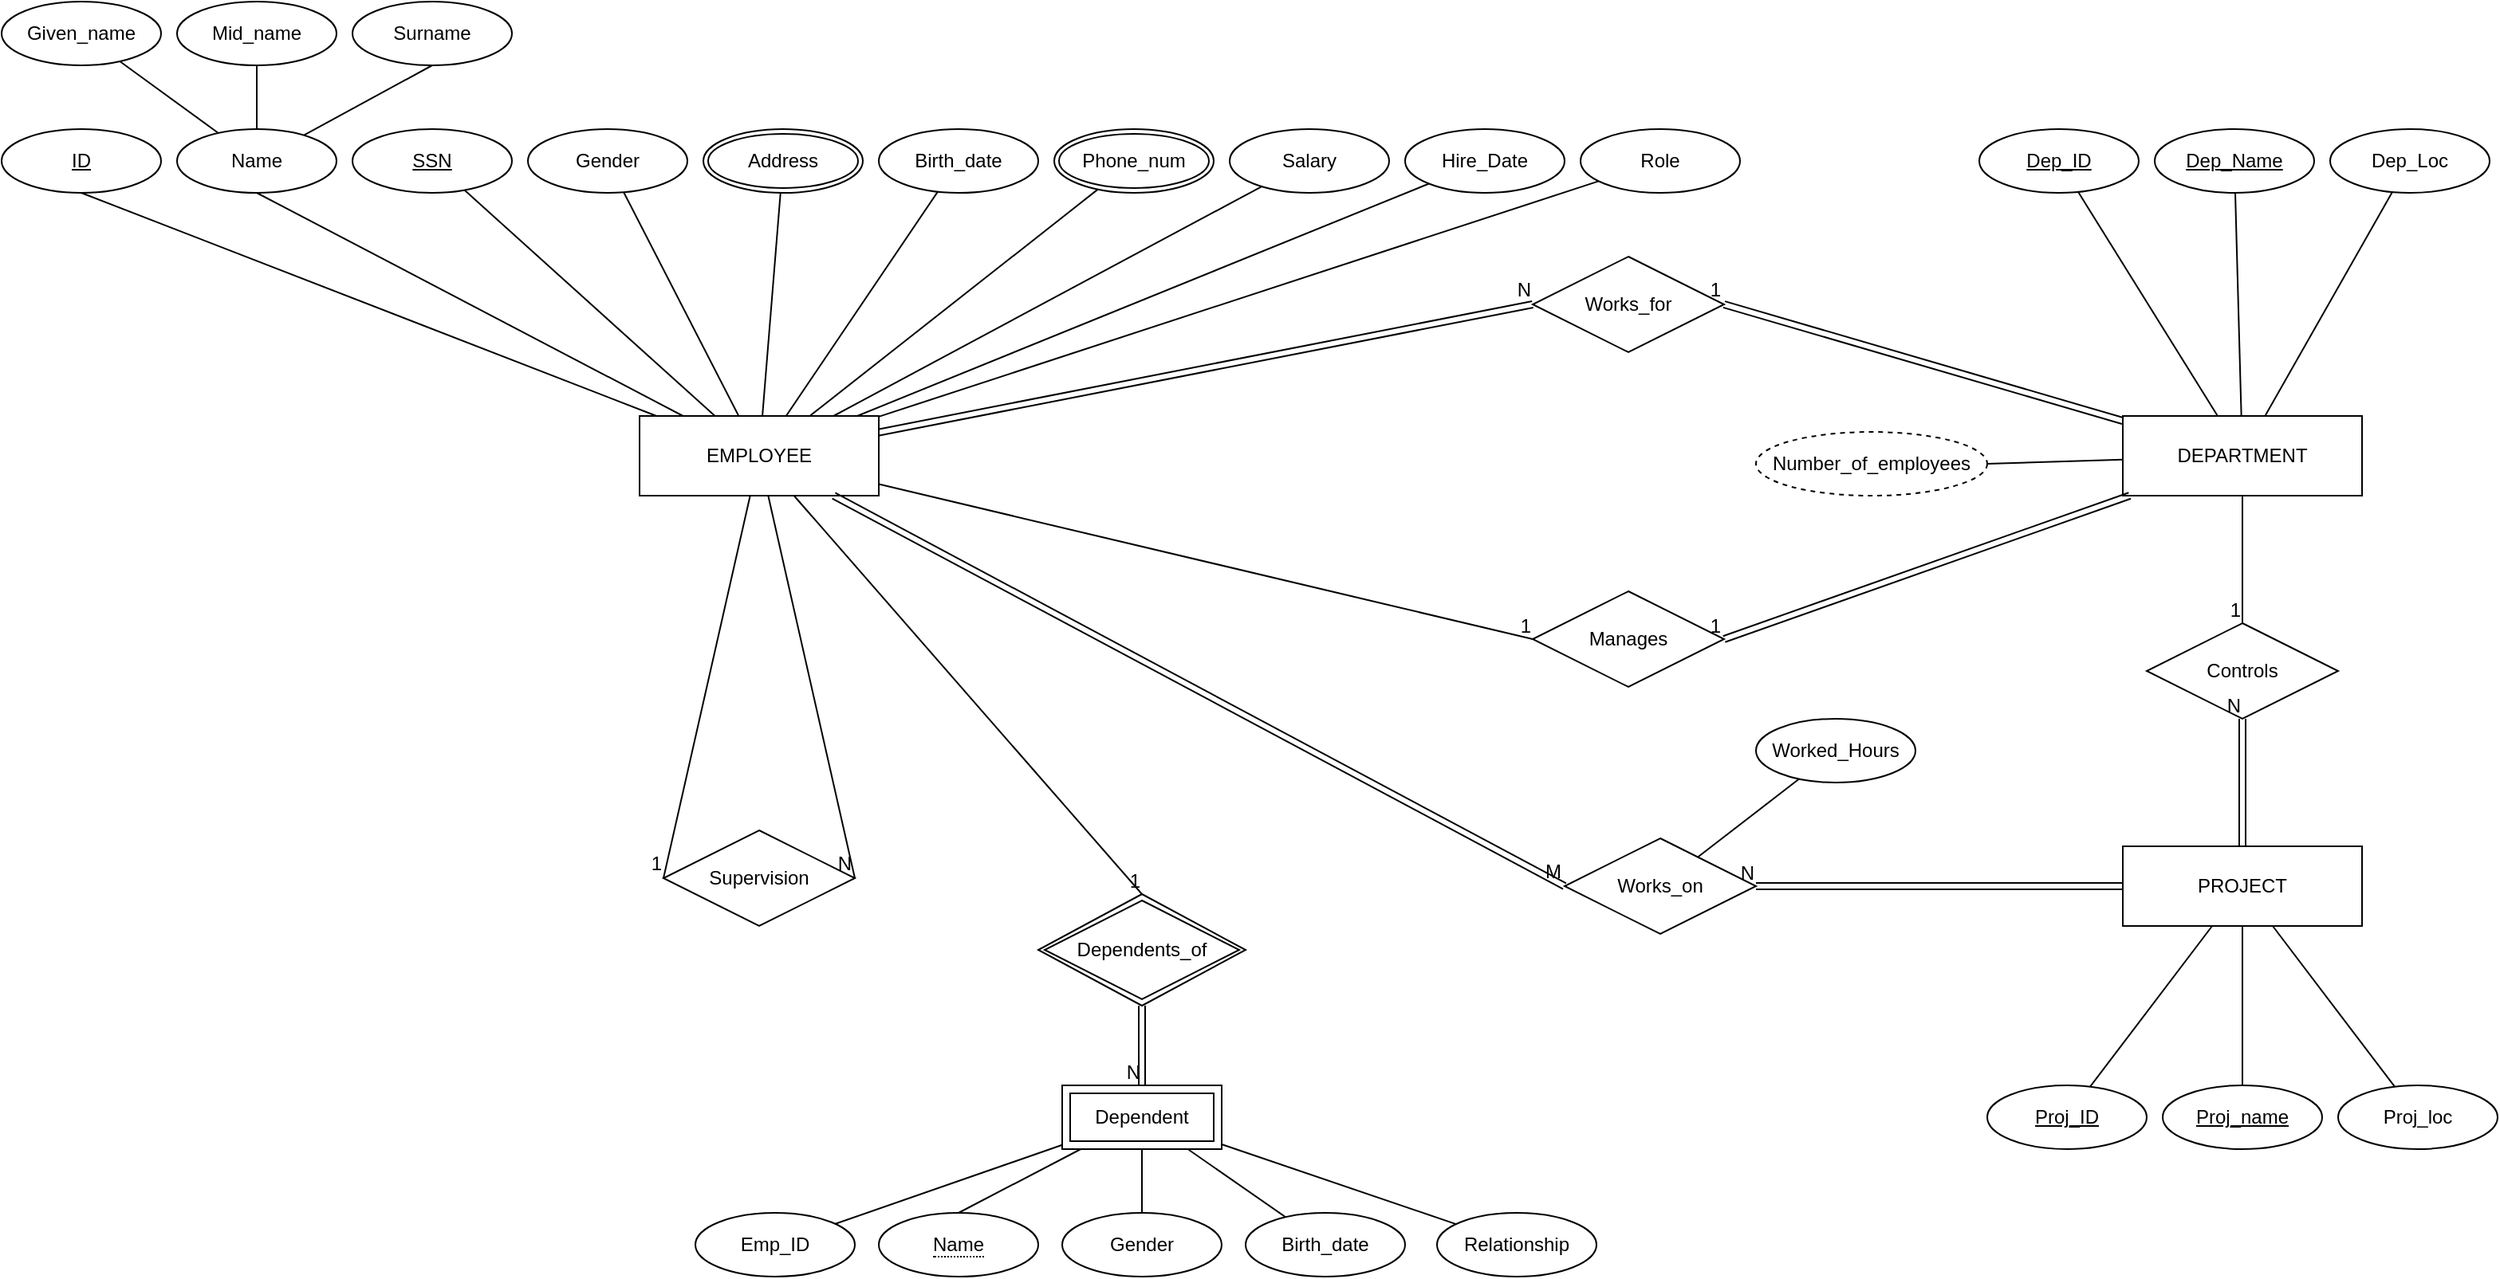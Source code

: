 <mxfile version="27.0.6">
  <diagram id="R2lEEEUBdFMjLlhIrx00" name="Page-1">
    <mxGraphModel dx="1048" dy="1816" grid="1" gridSize="10" guides="1" tooltips="1" connect="1" arrows="0" fold="1" page="1" pageScale="1" pageWidth="850" pageHeight="1100" math="0" shadow="0" extFonts="Permanent Marker^https://fonts.googleapis.com/css?family=Permanent+Marker">
      <root>
        <mxCell id="0" />
        <mxCell id="1" parent="0" />
        <mxCell id="DGyCyMm6i7E1QIW6mR5m-5" value="EMPLOYEE" style="whiteSpace=wrap;html=1;align=center;" parent="1" vertex="1">
          <mxGeometry x="400" y="180" width="150" height="50" as="geometry" />
        </mxCell>
        <mxCell id="DGyCyMm6i7E1QIW6mR5m-7" value="Given_name" style="ellipse;whiteSpace=wrap;html=1;align=center;" parent="1" vertex="1">
          <mxGeometry y="-80" width="100" height="40" as="geometry" />
        </mxCell>
        <mxCell id="DGyCyMm6i7E1QIW6mR5m-8" value="Surname" style="ellipse;whiteSpace=wrap;html=1;align=center;" parent="1" vertex="1">
          <mxGeometry x="220" y="-80" width="100" height="40" as="geometry" />
        </mxCell>
        <mxCell id="DGyCyMm6i7E1QIW6mR5m-9" value="" style="endArrow=none;html=1;rounded=0;" parent="1" source="DGyCyMm6i7E1QIW6mR5m-7" target="DGyCyMm6i7E1QIW6mR5m-14" edge="1">
          <mxGeometry relative="1" as="geometry">
            <mxPoint x="330" y="190" as="sourcePoint" />
            <mxPoint x="490" y="190" as="targetPoint" />
          </mxGeometry>
        </mxCell>
        <mxCell id="DGyCyMm6i7E1QIW6mR5m-10" value="" style="endArrow=none;html=1;rounded=0;entryX=0.5;entryY=1;entryDx=0;entryDy=0;" parent="1" source="DGyCyMm6i7E1QIW6mR5m-14" target="DGyCyMm6i7E1QIW6mR5m-8" edge="1">
          <mxGeometry relative="1" as="geometry">
            <mxPoint x="160" y="80" as="sourcePoint" />
            <mxPoint x="320" y="80" as="targetPoint" />
          </mxGeometry>
        </mxCell>
        <mxCell id="DGyCyMm6i7E1QIW6mR5m-11" value="ID" style="ellipse;whiteSpace=wrap;html=1;align=center;fontStyle=4;" parent="1" vertex="1">
          <mxGeometry width="100" height="40" as="geometry" />
        </mxCell>
        <mxCell id="DGyCyMm6i7E1QIW6mR5m-12" value="" style="endArrow=none;html=1;rounded=0;exitX=0.5;exitY=1;exitDx=0;exitDy=0;" parent="1" source="DGyCyMm6i7E1QIW6mR5m-11" target="DGyCyMm6i7E1QIW6mR5m-5" edge="1">
          <mxGeometry relative="1" as="geometry">
            <mxPoint x="330" y="190" as="sourcePoint" />
            <mxPoint x="150" y="190" as="targetPoint" />
          </mxGeometry>
        </mxCell>
        <mxCell id="DGyCyMm6i7E1QIW6mR5m-14" value="Name" style="ellipse;whiteSpace=wrap;html=1;align=center;" parent="1" vertex="1">
          <mxGeometry x="110" width="100" height="40" as="geometry" />
        </mxCell>
        <mxCell id="DGyCyMm6i7E1QIW6mR5m-15" value="" style="endArrow=none;html=1;rounded=0;entryX=0.5;entryY=1;entryDx=0;entryDy=0;" parent="1" source="DGyCyMm6i7E1QIW6mR5m-5" target="DGyCyMm6i7E1QIW6mR5m-14" edge="1">
          <mxGeometry relative="1" as="geometry">
            <mxPoint x="100" y="190" as="sourcePoint" />
            <mxPoint x="260" y="190" as="targetPoint" />
          </mxGeometry>
        </mxCell>
        <mxCell id="DGyCyMm6i7E1QIW6mR5m-16" value="Mid_name" style="ellipse;whiteSpace=wrap;html=1;align=center;" parent="1" vertex="1">
          <mxGeometry x="110" y="-80" width="100" height="40" as="geometry" />
        </mxCell>
        <mxCell id="DGyCyMm6i7E1QIW6mR5m-17" value="" style="endArrow=none;html=1;rounded=0;" parent="1" source="DGyCyMm6i7E1QIW6mR5m-16" target="DGyCyMm6i7E1QIW6mR5m-14" edge="1">
          <mxGeometry relative="1" as="geometry">
            <mxPoint x="330" y="20" as="sourcePoint" />
            <mxPoint x="490" y="20" as="targetPoint" />
          </mxGeometry>
        </mxCell>
        <mxCell id="DGyCyMm6i7E1QIW6mR5m-19" value="SSN" style="ellipse;whiteSpace=wrap;html=1;align=center;fontStyle=4;" parent="1" vertex="1">
          <mxGeometry x="220" width="100" height="40" as="geometry" />
        </mxCell>
        <mxCell id="DGyCyMm6i7E1QIW6mR5m-20" value="" style="endArrow=none;html=1;rounded=0;" parent="1" source="DGyCyMm6i7E1QIW6mR5m-5" target="DGyCyMm6i7E1QIW6mR5m-19" edge="1">
          <mxGeometry relative="1" as="geometry">
            <mxPoint x="290" y="20" as="sourcePoint" />
            <mxPoint x="450" y="20" as="targetPoint" />
          </mxGeometry>
        </mxCell>
        <mxCell id="DGyCyMm6i7E1QIW6mR5m-21" value="Gender" style="ellipse;whiteSpace=wrap;html=1;align=center;" parent="1" vertex="1">
          <mxGeometry x="330" width="100" height="40" as="geometry" />
        </mxCell>
        <mxCell id="DGyCyMm6i7E1QIW6mR5m-22" value="" style="endArrow=none;html=1;rounded=0;" parent="1" source="DGyCyMm6i7E1QIW6mR5m-5" target="DGyCyMm6i7E1QIW6mR5m-21" edge="1">
          <mxGeometry relative="1" as="geometry">
            <mxPoint x="320" y="20" as="sourcePoint" />
            <mxPoint x="480" y="20" as="targetPoint" />
          </mxGeometry>
        </mxCell>
        <mxCell id="DGyCyMm6i7E1QIW6mR5m-23" value="Address" style="ellipse;shape=doubleEllipse;margin=3;whiteSpace=wrap;html=1;align=center;" parent="1" vertex="1">
          <mxGeometry x="440" width="100" height="40" as="geometry" />
        </mxCell>
        <mxCell id="DGyCyMm6i7E1QIW6mR5m-24" value="" style="endArrow=none;html=1;rounded=0;" parent="1" source="DGyCyMm6i7E1QIW6mR5m-5" target="DGyCyMm6i7E1QIW6mR5m-23" edge="1">
          <mxGeometry relative="1" as="geometry">
            <mxPoint x="300" y="190" as="sourcePoint" />
            <mxPoint x="460" y="190" as="targetPoint" />
          </mxGeometry>
        </mxCell>
        <mxCell id="DGyCyMm6i7E1QIW6mR5m-25" value="Birth_date" style="ellipse;whiteSpace=wrap;html=1;align=center;" parent="1" vertex="1">
          <mxGeometry x="550" width="100" height="40" as="geometry" />
        </mxCell>
        <mxCell id="DGyCyMm6i7E1QIW6mR5m-29" value="" style="endArrow=none;html=1;rounded=0;" parent="1" source="DGyCyMm6i7E1QIW6mR5m-5" target="DGyCyMm6i7E1QIW6mR5m-25" edge="1">
          <mxGeometry relative="1" as="geometry">
            <mxPoint x="370" y="110" as="sourcePoint" />
            <mxPoint x="530" y="110" as="targetPoint" />
          </mxGeometry>
        </mxCell>
        <mxCell id="DGyCyMm6i7E1QIW6mR5m-31" value="Salary" style="ellipse;whiteSpace=wrap;html=1;align=center;" parent="1" vertex="1">
          <mxGeometry x="770" width="100" height="40" as="geometry" />
        </mxCell>
        <mxCell id="DGyCyMm6i7E1QIW6mR5m-32" value="" style="endArrow=none;html=1;rounded=0;" parent="1" source="DGyCyMm6i7E1QIW6mR5m-5" target="DGyCyMm6i7E1QIW6mR5m-31" edge="1">
          <mxGeometry relative="1" as="geometry">
            <mxPoint x="510" y="100" as="sourcePoint" />
            <mxPoint x="670" y="100" as="targetPoint" />
          </mxGeometry>
        </mxCell>
        <mxCell id="DGyCyMm6i7E1QIW6mR5m-34" value="" style="endArrow=none;html=1;rounded=0;" parent="1" source="DGyCyMm6i7E1QIW6mR5m-5" target="zAqfdsrkWJlYxSNTXP81-5" edge="1">
          <mxGeometry relative="1" as="geometry">
            <mxPoint x="570" y="120" as="sourcePoint" />
            <mxPoint x="687.279" y="37.816" as="targetPoint" />
          </mxGeometry>
        </mxCell>
        <mxCell id="LaG2kn6Hpm8LccnMGh0O-1" value="Hire_&lt;span style=&quot;background-color: transparent; color: light-dark(rgb(0, 0, 0), rgb(255, 255, 255));&quot;&gt;Date&lt;/span&gt;" style="ellipse;whiteSpace=wrap;html=1;align=center;" parent="1" vertex="1">
          <mxGeometry x="880" width="100" height="40" as="geometry" />
        </mxCell>
        <mxCell id="LaG2kn6Hpm8LccnMGh0O-2" value="" style="endArrow=none;html=1;rounded=0;" parent="1" source="DGyCyMm6i7E1QIW6mR5m-5" target="LaG2kn6Hpm8LccnMGh0O-1" edge="1">
          <mxGeometry relative="1" as="geometry">
            <mxPoint x="690" y="110" as="sourcePoint" />
            <mxPoint x="850" y="110" as="targetPoint" />
          </mxGeometry>
        </mxCell>
        <mxCell id="LaG2kn6Hpm8LccnMGh0O-3" value="DEPARTMENT" style="whiteSpace=wrap;html=1;align=center;" parent="1" vertex="1">
          <mxGeometry x="1330" y="180" width="150" height="50" as="geometry" />
        </mxCell>
        <mxCell id="LaG2kn6Hpm8LccnMGh0O-5" value="Dep_ID" style="ellipse;whiteSpace=wrap;html=1;align=center;fontStyle=4;" parent="1" vertex="1">
          <mxGeometry x="1240" width="100" height="40" as="geometry" />
        </mxCell>
        <mxCell id="LaG2kn6Hpm8LccnMGh0O-6" value="Dep_Name" style="ellipse;whiteSpace=wrap;html=1;align=center;fontStyle=4;" parent="1" vertex="1">
          <mxGeometry x="1350" width="100" height="40" as="geometry" />
        </mxCell>
        <mxCell id="LaG2kn6Hpm8LccnMGh0O-8" value="" style="endArrow=none;html=1;rounded=0;" parent="1" source="LaG2kn6Hpm8LccnMGh0O-5" target="LaG2kn6Hpm8LccnMGh0O-3" edge="1">
          <mxGeometry relative="1" as="geometry">
            <mxPoint x="320" y="510" as="sourcePoint" />
            <mxPoint x="480" y="510" as="targetPoint" />
          </mxGeometry>
        </mxCell>
        <mxCell id="LaG2kn6Hpm8LccnMGh0O-9" value="" style="endArrow=none;html=1;rounded=0;" parent="1" source="LaG2kn6Hpm8LccnMGh0O-6" target="LaG2kn6Hpm8LccnMGh0O-3" edge="1">
          <mxGeometry relative="1" as="geometry">
            <mxPoint x="450" y="510" as="sourcePoint" />
            <mxPoint x="610" y="510" as="targetPoint" />
          </mxGeometry>
        </mxCell>
        <mxCell id="LaG2kn6Hpm8LccnMGh0O-10" value="" style="endArrow=none;html=1;rounded=0;" parent="1" source="zAqfdsrkWJlYxSNTXP81-1" target="LaG2kn6Hpm8LccnMGh0O-3" edge="1">
          <mxGeometry relative="1" as="geometry">
            <mxPoint x="1498.947" y="39.505" as="sourcePoint" />
            <mxPoint x="710" y="510" as="targetPoint" />
          </mxGeometry>
        </mxCell>
        <mxCell id="L0dqfXICZT49HhjWpMW9-1" value="Works_for" style="shape=rhombus;perimeter=rhombusPerimeter;whiteSpace=wrap;html=1;align=center;" parent="1" vertex="1">
          <mxGeometry x="960" y="80" width="120" height="60" as="geometry" />
        </mxCell>
        <mxCell id="L0dqfXICZT49HhjWpMW9-2" value="Manages" style="shape=rhombus;perimeter=rhombusPerimeter;whiteSpace=wrap;html=1;align=center;" parent="1" vertex="1">
          <mxGeometry x="960" y="290" width="120" height="60" as="geometry" />
        </mxCell>
        <mxCell id="L0dqfXICZT49HhjWpMW9-3" value="" style="shape=link;html=1;rounded=0;entryX=0;entryY=0.5;entryDx=0;entryDy=0;" parent="1" source="DGyCyMm6i7E1QIW6mR5m-5" target="L0dqfXICZT49HhjWpMW9-1" edge="1">
          <mxGeometry relative="1" as="geometry">
            <mxPoint x="720" y="200" as="sourcePoint" />
            <mxPoint x="880" y="200" as="targetPoint" />
          </mxGeometry>
        </mxCell>
        <mxCell id="L0dqfXICZT49HhjWpMW9-4" value="N" style="resizable=0;html=1;whiteSpace=wrap;align=right;verticalAlign=bottom;" parent="L0dqfXICZT49HhjWpMW9-3" connectable="0" vertex="1">
          <mxGeometry x="1" relative="1" as="geometry" />
        </mxCell>
        <mxCell id="L0dqfXICZT49HhjWpMW9-5" value="" style="shape=link;html=1;rounded=0;entryX=1;entryY=0.5;entryDx=0;entryDy=0;" parent="1" source="LaG2kn6Hpm8LccnMGh0O-3" target="L0dqfXICZT49HhjWpMW9-1" edge="1">
          <mxGeometry relative="1" as="geometry">
            <mxPoint x="1660" y="160" as="sourcePoint" />
            <mxPoint x="1500" y="160" as="targetPoint" />
          </mxGeometry>
        </mxCell>
        <mxCell id="L0dqfXICZT49HhjWpMW9-6" value="1" style="resizable=0;html=1;whiteSpace=wrap;align=right;verticalAlign=bottom;" parent="L0dqfXICZT49HhjWpMW9-5" connectable="0" vertex="1">
          <mxGeometry x="1" relative="1" as="geometry" />
        </mxCell>
        <mxCell id="L0dqfXICZT49HhjWpMW9-8" value="" style="endArrow=none;html=1;rounded=0;entryX=0;entryY=0.5;entryDx=0;entryDy=0;" parent="1" source="DGyCyMm6i7E1QIW6mR5m-5" target="L0dqfXICZT49HhjWpMW9-2" edge="1">
          <mxGeometry relative="1" as="geometry">
            <mxPoint x="670" y="260" as="sourcePoint" />
            <mxPoint x="830" y="260" as="targetPoint" />
          </mxGeometry>
        </mxCell>
        <mxCell id="L0dqfXICZT49HhjWpMW9-9" value="1" style="resizable=0;html=1;whiteSpace=wrap;align=right;verticalAlign=bottom;" parent="L0dqfXICZT49HhjWpMW9-8" connectable="0" vertex="1">
          <mxGeometry x="1" relative="1" as="geometry" />
        </mxCell>
        <mxCell id="L0dqfXICZT49HhjWpMW9-10" value="" style="shape=link;html=1;rounded=0;entryX=1;entryY=0.5;entryDx=0;entryDy=0;" parent="1" source="LaG2kn6Hpm8LccnMGh0O-3" target="L0dqfXICZT49HhjWpMW9-2" edge="1">
          <mxGeometry relative="1" as="geometry">
            <mxPoint x="1320" y="270" as="sourcePoint" />
            <mxPoint x="1160" y="270" as="targetPoint" />
          </mxGeometry>
        </mxCell>
        <mxCell id="L0dqfXICZT49HhjWpMW9-11" value="1" style="resizable=0;html=1;whiteSpace=wrap;align=right;verticalAlign=bottom;" parent="L0dqfXICZT49HhjWpMW9-10" connectable="0" vertex="1">
          <mxGeometry x="1" relative="1" as="geometry" />
        </mxCell>
        <mxCell id="L0dqfXICZT49HhjWpMW9-12" value="Supervision" style="shape=rhombus;perimeter=rhombusPerimeter;whiteSpace=wrap;html=1;align=center;" parent="1" vertex="1">
          <mxGeometry x="415" y="440" width="120" height="60" as="geometry" />
        </mxCell>
        <mxCell id="L0dqfXICZT49HhjWpMW9-16" value="" style="endArrow=none;html=1;rounded=0;entryX=1;entryY=0.5;entryDx=0;entryDy=0;" parent="1" source="DGyCyMm6i7E1QIW6mR5m-5" target="L0dqfXICZT49HhjWpMW9-12" edge="1">
          <mxGeometry relative="1" as="geometry">
            <mxPoint x="520" y="330" as="sourcePoint" />
            <mxPoint x="680" y="330" as="targetPoint" />
          </mxGeometry>
        </mxCell>
        <mxCell id="L0dqfXICZT49HhjWpMW9-17" value="N" style="resizable=0;html=1;whiteSpace=wrap;align=right;verticalAlign=bottom;" parent="L0dqfXICZT49HhjWpMW9-16" connectable="0" vertex="1">
          <mxGeometry x="1" relative="1" as="geometry" />
        </mxCell>
        <mxCell id="L0dqfXICZT49HhjWpMW9-18" value="" style="endArrow=none;html=1;rounded=0;entryX=0;entryY=0.5;entryDx=0;entryDy=0;" parent="1" source="DGyCyMm6i7E1QIW6mR5m-5" target="L0dqfXICZT49HhjWpMW9-12" edge="1">
          <mxGeometry relative="1" as="geometry">
            <mxPoint x="380" y="310" as="sourcePoint" />
            <mxPoint x="480" y="380" as="targetPoint" />
          </mxGeometry>
        </mxCell>
        <mxCell id="L0dqfXICZT49HhjWpMW9-19" value="1" style="resizable=0;html=1;whiteSpace=wrap;align=right;verticalAlign=bottom;" parent="L0dqfXICZT49HhjWpMW9-18" connectable="0" vertex="1">
          <mxGeometry x="1" relative="1" as="geometry" />
        </mxCell>
        <mxCell id="Hfeq7QUp48aI9Lyy1I4S-1" value="PROJECT" style="whiteSpace=wrap;html=1;align=center;" parent="1" vertex="1">
          <mxGeometry x="1330" y="450" width="150" height="50" as="geometry" />
        </mxCell>
        <mxCell id="Hfeq7QUp48aI9Lyy1I4S-2" value="Controls" style="shape=rhombus;perimeter=rhombusPerimeter;whiteSpace=wrap;html=1;align=center;" parent="1" vertex="1">
          <mxGeometry x="1345" y="310" width="120" height="60" as="geometry" />
        </mxCell>
        <mxCell id="Hfeq7QUp48aI9Lyy1I4S-9" value="Works_on" style="shape=rhombus;perimeter=rhombusPerimeter;whiteSpace=wrap;html=1;align=center;" parent="1" vertex="1">
          <mxGeometry x="980" y="445" width="120" height="60" as="geometry" />
        </mxCell>
        <mxCell id="Hfeq7QUp48aI9Lyy1I4S-10" value="Proj_ID" style="ellipse;whiteSpace=wrap;html=1;align=center;fontStyle=4;" parent="1" vertex="1">
          <mxGeometry x="1245" y="600" width="100" height="40" as="geometry" />
        </mxCell>
        <mxCell id="Hfeq7QUp48aI9Lyy1I4S-11" value="Proj_name" style="ellipse;whiteSpace=wrap;html=1;align=center;fontStyle=4;" parent="1" vertex="1">
          <mxGeometry x="1355" y="600" width="100" height="40" as="geometry" />
        </mxCell>
        <mxCell id="Hfeq7QUp48aI9Lyy1I4S-12" value="Proj_loc" style="ellipse;whiteSpace=wrap;html=1;align=center;" parent="1" vertex="1">
          <mxGeometry x="1465" y="600" width="100" height="40" as="geometry" />
        </mxCell>
        <mxCell id="Hfeq7QUp48aI9Lyy1I4S-13" value="" style="endArrow=none;html=1;rounded=0;" parent="1" source="Hfeq7QUp48aI9Lyy1I4S-10" target="Hfeq7QUp48aI9Lyy1I4S-1" edge="1">
          <mxGeometry relative="1" as="geometry">
            <mxPoint x="1310" y="580" as="sourcePoint" />
            <mxPoint x="1430" y="550" as="targetPoint" />
          </mxGeometry>
        </mxCell>
        <mxCell id="Hfeq7QUp48aI9Lyy1I4S-14" value="" style="endArrow=none;html=1;rounded=0;exitX=0.5;exitY=0;exitDx=0;exitDy=0;" parent="1" source="Hfeq7QUp48aI9Lyy1I4S-11" target="Hfeq7QUp48aI9Lyy1I4S-1" edge="1">
          <mxGeometry relative="1" as="geometry">
            <mxPoint x="1390" y="570" as="sourcePoint" />
            <mxPoint x="1580" y="570" as="targetPoint" />
          </mxGeometry>
        </mxCell>
        <mxCell id="Hfeq7QUp48aI9Lyy1I4S-15" value="" style="endArrow=none;html=1;rounded=0;" parent="1" source="Hfeq7QUp48aI9Lyy1I4S-1" target="Hfeq7QUp48aI9Lyy1I4S-12" edge="1">
          <mxGeometry relative="1" as="geometry">
            <mxPoint x="1490" y="550" as="sourcePoint" />
            <mxPoint x="1650" y="550" as="targetPoint" />
          </mxGeometry>
        </mxCell>
        <mxCell id="Hfeq7QUp48aI9Lyy1I4S-22" value="Worked_Hours" style="ellipse;whiteSpace=wrap;html=1;align=center;" parent="1" vertex="1">
          <mxGeometry x="1100" y="370" width="100" height="40" as="geometry" />
        </mxCell>
        <mxCell id="Hfeq7QUp48aI9Lyy1I4S-23" value="" style="endArrow=none;html=1;rounded=0;" parent="1" source="Hfeq7QUp48aI9Lyy1I4S-9" target="Hfeq7QUp48aI9Lyy1I4S-22" edge="1">
          <mxGeometry relative="1" as="geometry">
            <mxPoint x="950" y="390" as="sourcePoint" />
            <mxPoint x="1110" y="390" as="targetPoint" />
          </mxGeometry>
        </mxCell>
        <mxCell id="Hfeq7QUp48aI9Lyy1I4S-26" value="" style="shape=link;html=1;rounded=0;entryX=0;entryY=0.5;entryDx=0;entryDy=0;" parent="1" source="DGyCyMm6i7E1QIW6mR5m-5" target="Hfeq7QUp48aI9Lyy1I4S-9" edge="1">
          <mxGeometry relative="1" as="geometry">
            <mxPoint x="610" y="380" as="sourcePoint" />
            <mxPoint x="770" y="380" as="targetPoint" />
          </mxGeometry>
        </mxCell>
        <mxCell id="Hfeq7QUp48aI9Lyy1I4S-27" value="M" style="resizable=0;html=1;whiteSpace=wrap;align=right;verticalAlign=bottom;" parent="Hfeq7QUp48aI9Lyy1I4S-26" connectable="0" vertex="1">
          <mxGeometry x="1" relative="1" as="geometry" />
        </mxCell>
        <mxCell id="Hfeq7QUp48aI9Lyy1I4S-28" value="" style="shape=link;html=1;rounded=0;entryX=1;entryY=0.5;entryDx=0;entryDy=0;" parent="1" source="Hfeq7QUp48aI9Lyy1I4S-1" target="Hfeq7QUp48aI9Lyy1I4S-9" edge="1">
          <mxGeometry relative="1" as="geometry">
            <mxPoint x="1300" y="470" as="sourcePoint" />
            <mxPoint x="1140" y="470" as="targetPoint" />
          </mxGeometry>
        </mxCell>
        <mxCell id="Hfeq7QUp48aI9Lyy1I4S-29" value="N" style="resizable=0;html=1;whiteSpace=wrap;align=right;verticalAlign=bottom;" parent="Hfeq7QUp48aI9Lyy1I4S-28" connectable="0" vertex="1">
          <mxGeometry x="1" relative="1" as="geometry" />
        </mxCell>
        <mxCell id="Hfeq7QUp48aI9Lyy1I4S-30" value="" style="endArrow=none;html=1;rounded=0;" parent="1" source="LaG2kn6Hpm8LccnMGh0O-3" target="Hfeq7QUp48aI9Lyy1I4S-2" edge="1">
          <mxGeometry relative="1" as="geometry">
            <mxPoint x="1330" y="290" as="sourcePoint" />
            <mxPoint x="1490" y="290" as="targetPoint" />
          </mxGeometry>
        </mxCell>
        <mxCell id="Hfeq7QUp48aI9Lyy1I4S-31" value="1" style="resizable=0;html=1;whiteSpace=wrap;align=right;verticalAlign=bottom;" parent="Hfeq7QUp48aI9Lyy1I4S-30" connectable="0" vertex="1">
          <mxGeometry x="1" relative="1" as="geometry" />
        </mxCell>
        <mxCell id="Hfeq7QUp48aI9Lyy1I4S-32" value="" style="shape=link;html=1;rounded=0;" parent="1" source="Hfeq7QUp48aI9Lyy1I4S-1" target="Hfeq7QUp48aI9Lyy1I4S-2" edge="1">
          <mxGeometry relative="1" as="geometry">
            <mxPoint x="1330" y="420" as="sourcePoint" />
            <mxPoint x="1490" y="420" as="targetPoint" />
          </mxGeometry>
        </mxCell>
        <mxCell id="Hfeq7QUp48aI9Lyy1I4S-33" value="N" style="resizable=0;html=1;whiteSpace=wrap;align=right;verticalAlign=bottom;" parent="Hfeq7QUp48aI9Lyy1I4S-32" connectable="0" vertex="1">
          <mxGeometry x="1" relative="1" as="geometry" />
        </mxCell>
        <mxCell id="Hfeq7QUp48aI9Lyy1I4S-34" value="Dependen&lt;span style=&quot;background-color: transparent; color: light-dark(rgb(0, 0, 0), rgb(255, 255, 255));&quot;&gt;ts_of&lt;/span&gt;" style="shape=rhombus;double=1;perimeter=rhombusPerimeter;whiteSpace=wrap;html=1;align=center;" parent="1" vertex="1">
          <mxGeometry x="650" y="480" width="130" height="70" as="geometry" />
        </mxCell>
        <mxCell id="Hfeq7QUp48aI9Lyy1I4S-35" value="" style="endArrow=none;html=1;rounded=0;entryX=0.5;entryY=0;entryDx=0;entryDy=0;" parent="1" source="DGyCyMm6i7E1QIW6mR5m-5" target="Hfeq7QUp48aI9Lyy1I4S-34" edge="1">
          <mxGeometry relative="1" as="geometry">
            <mxPoint x="610" y="380" as="sourcePoint" />
            <mxPoint x="770" y="380" as="targetPoint" />
          </mxGeometry>
        </mxCell>
        <mxCell id="Hfeq7QUp48aI9Lyy1I4S-36" value="1" style="resizable=0;html=1;whiteSpace=wrap;align=right;verticalAlign=bottom;" parent="Hfeq7QUp48aI9Lyy1I4S-35" connectable="0" vertex="1">
          <mxGeometry x="1" relative="1" as="geometry" />
        </mxCell>
        <mxCell id="Hfeq7QUp48aI9Lyy1I4S-37" value="Dependent" style="shape=ext;margin=3;double=1;whiteSpace=wrap;html=1;align=center;" parent="1" vertex="1">
          <mxGeometry x="665" y="600" width="100" height="40" as="geometry" />
        </mxCell>
        <mxCell id="Hfeq7QUp48aI9Lyy1I4S-38" value="" style="shape=link;html=1;rounded=0;exitX=0.5;exitY=1;exitDx=0;exitDy=0;" parent="1" source="Hfeq7QUp48aI9Lyy1I4S-34" target="Hfeq7QUp48aI9Lyy1I4S-37" edge="1">
          <mxGeometry relative="1" as="geometry">
            <mxPoint x="680" y="720" as="sourcePoint" />
            <mxPoint x="840" y="720" as="targetPoint" />
          </mxGeometry>
        </mxCell>
        <mxCell id="Hfeq7QUp48aI9Lyy1I4S-39" value="N" style="resizable=0;html=1;whiteSpace=wrap;align=right;verticalAlign=bottom;" parent="Hfeq7QUp48aI9Lyy1I4S-38" connectable="0" vertex="1">
          <mxGeometry x="1" relative="1" as="geometry" />
        </mxCell>
        <mxCell id="Hfeq7QUp48aI9Lyy1I4S-40" value="&lt;span style=&quot;border-bottom: 1px dotted&quot;&gt;Name&lt;/span&gt;" style="ellipse;whiteSpace=wrap;html=1;align=center;" parent="1" vertex="1">
          <mxGeometry x="550" y="680" width="100" height="40" as="geometry" />
        </mxCell>
        <mxCell id="Hfeq7QUp48aI9Lyy1I4S-41" value="Gender" style="ellipse;whiteSpace=wrap;html=1;align=center;" parent="1" vertex="1">
          <mxGeometry x="665" y="680" width="100" height="40" as="geometry" />
        </mxCell>
        <mxCell id="Hfeq7QUp48aI9Lyy1I4S-42" value="Birth_date" style="ellipse;whiteSpace=wrap;html=1;align=center;" parent="1" vertex="1">
          <mxGeometry x="780" y="680" width="100" height="40" as="geometry" />
        </mxCell>
        <mxCell id="Hfeq7QUp48aI9Lyy1I4S-43" value="Relationship" style="ellipse;whiteSpace=wrap;html=1;align=center;" parent="1" vertex="1">
          <mxGeometry x="900" y="680" width="100" height="40" as="geometry" />
        </mxCell>
        <mxCell id="Hfeq7QUp48aI9Lyy1I4S-44" value="" style="endArrow=none;html=1;rounded=0;exitX=0.5;exitY=0;exitDx=0;exitDy=0;" parent="1" source="Hfeq7QUp48aI9Lyy1I4S-40" target="Hfeq7QUp48aI9Lyy1I4S-37" edge="1">
          <mxGeometry relative="1" as="geometry">
            <mxPoint x="540" y="640" as="sourcePoint" />
            <mxPoint x="700" y="640" as="targetPoint" />
          </mxGeometry>
        </mxCell>
        <mxCell id="Hfeq7QUp48aI9Lyy1I4S-45" value="" style="endArrow=none;html=1;rounded=0;" parent="1" source="Hfeq7QUp48aI9Lyy1I4S-41" target="Hfeq7QUp48aI9Lyy1I4S-37" edge="1">
          <mxGeometry relative="1" as="geometry">
            <mxPoint x="630" y="770" as="sourcePoint" />
            <mxPoint x="790" y="770" as="targetPoint" />
          </mxGeometry>
        </mxCell>
        <mxCell id="Hfeq7QUp48aI9Lyy1I4S-46" value="" style="endArrow=none;html=1;rounded=0;" parent="1" source="Hfeq7QUp48aI9Lyy1I4S-37" target="Hfeq7QUp48aI9Lyy1I4S-42" edge="1">
          <mxGeometry relative="1" as="geometry">
            <mxPoint x="800" y="610" as="sourcePoint" />
            <mxPoint x="960" y="610" as="targetPoint" />
          </mxGeometry>
        </mxCell>
        <mxCell id="Hfeq7QUp48aI9Lyy1I4S-47" value="" style="endArrow=none;html=1;rounded=0;" parent="1" source="Hfeq7QUp48aI9Lyy1I4S-37" target="Hfeq7QUp48aI9Lyy1I4S-43" edge="1">
          <mxGeometry relative="1" as="geometry">
            <mxPoint x="820" y="780" as="sourcePoint" />
            <mxPoint x="980" y="780" as="targetPoint" />
          </mxGeometry>
        </mxCell>
        <mxCell id="Hfeq7QUp48aI9Lyy1I4S-50" value="Number_of_employees" style="ellipse;whiteSpace=wrap;html=1;align=center;dashed=1;" parent="1" vertex="1">
          <mxGeometry x="1100" y="190" width="145" height="40" as="geometry" />
        </mxCell>
        <mxCell id="Hfeq7QUp48aI9Lyy1I4S-51" value="" style="endArrow=none;html=1;rounded=0;exitX=1;exitY=0.5;exitDx=0;exitDy=0;" parent="1" source="Hfeq7QUp48aI9Lyy1I4S-50" target="LaG2kn6Hpm8LccnMGh0O-3" edge="1">
          <mxGeometry relative="1" as="geometry">
            <mxPoint x="1230" y="290" as="sourcePoint" />
            <mxPoint x="1390" y="290" as="targetPoint" />
          </mxGeometry>
        </mxCell>
        <mxCell id="zAqfdsrkWJlYxSNTXP81-1" value="Dep_Loc" style="ellipse;whiteSpace=wrap;html=1;align=center;" parent="1" vertex="1">
          <mxGeometry x="1460" width="100" height="40" as="geometry" />
        </mxCell>
        <mxCell id="zAqfdsrkWJlYxSNTXP81-2" value="Role" style="ellipse;whiteSpace=wrap;html=1;align=center;" parent="1" vertex="1">
          <mxGeometry x="990" width="100" height="40" as="geometry" />
        </mxCell>
        <mxCell id="zAqfdsrkWJlYxSNTXP81-3" value="" style="endArrow=none;html=1;rounded=0;" parent="1" source="DGyCyMm6i7E1QIW6mR5m-5" target="zAqfdsrkWJlYxSNTXP81-2" edge="1">
          <mxGeometry relative="1" as="geometry">
            <mxPoint x="770" y="110" as="sourcePoint" />
            <mxPoint x="930" y="110" as="targetPoint" />
          </mxGeometry>
        </mxCell>
        <mxCell id="zAqfdsrkWJlYxSNTXP81-5" value="Phone_num" style="ellipse;shape=doubleEllipse;margin=3;whiteSpace=wrap;html=1;align=center;" parent="1" vertex="1">
          <mxGeometry x="660" width="100" height="40" as="geometry" />
        </mxCell>
        <mxCell id="n5dwuIm2qlo1RFyZE5Ms-1" value="Emp_ID" style="ellipse;whiteSpace=wrap;html=1;align=center;" vertex="1" parent="1">
          <mxGeometry x="435" y="680" width="100" height="40" as="geometry" />
        </mxCell>
        <mxCell id="n5dwuIm2qlo1RFyZE5Ms-2" value="" style="endArrow=none;html=1;rounded=0;" edge="1" parent="1" source="n5dwuIm2qlo1RFyZE5Ms-1" target="Hfeq7QUp48aI9Lyy1I4S-37">
          <mxGeometry relative="1" as="geometry">
            <mxPoint x="500" y="610" as="sourcePoint" />
            <mxPoint x="660" y="610" as="targetPoint" />
          </mxGeometry>
        </mxCell>
      </root>
    </mxGraphModel>
  </diagram>
</mxfile>
